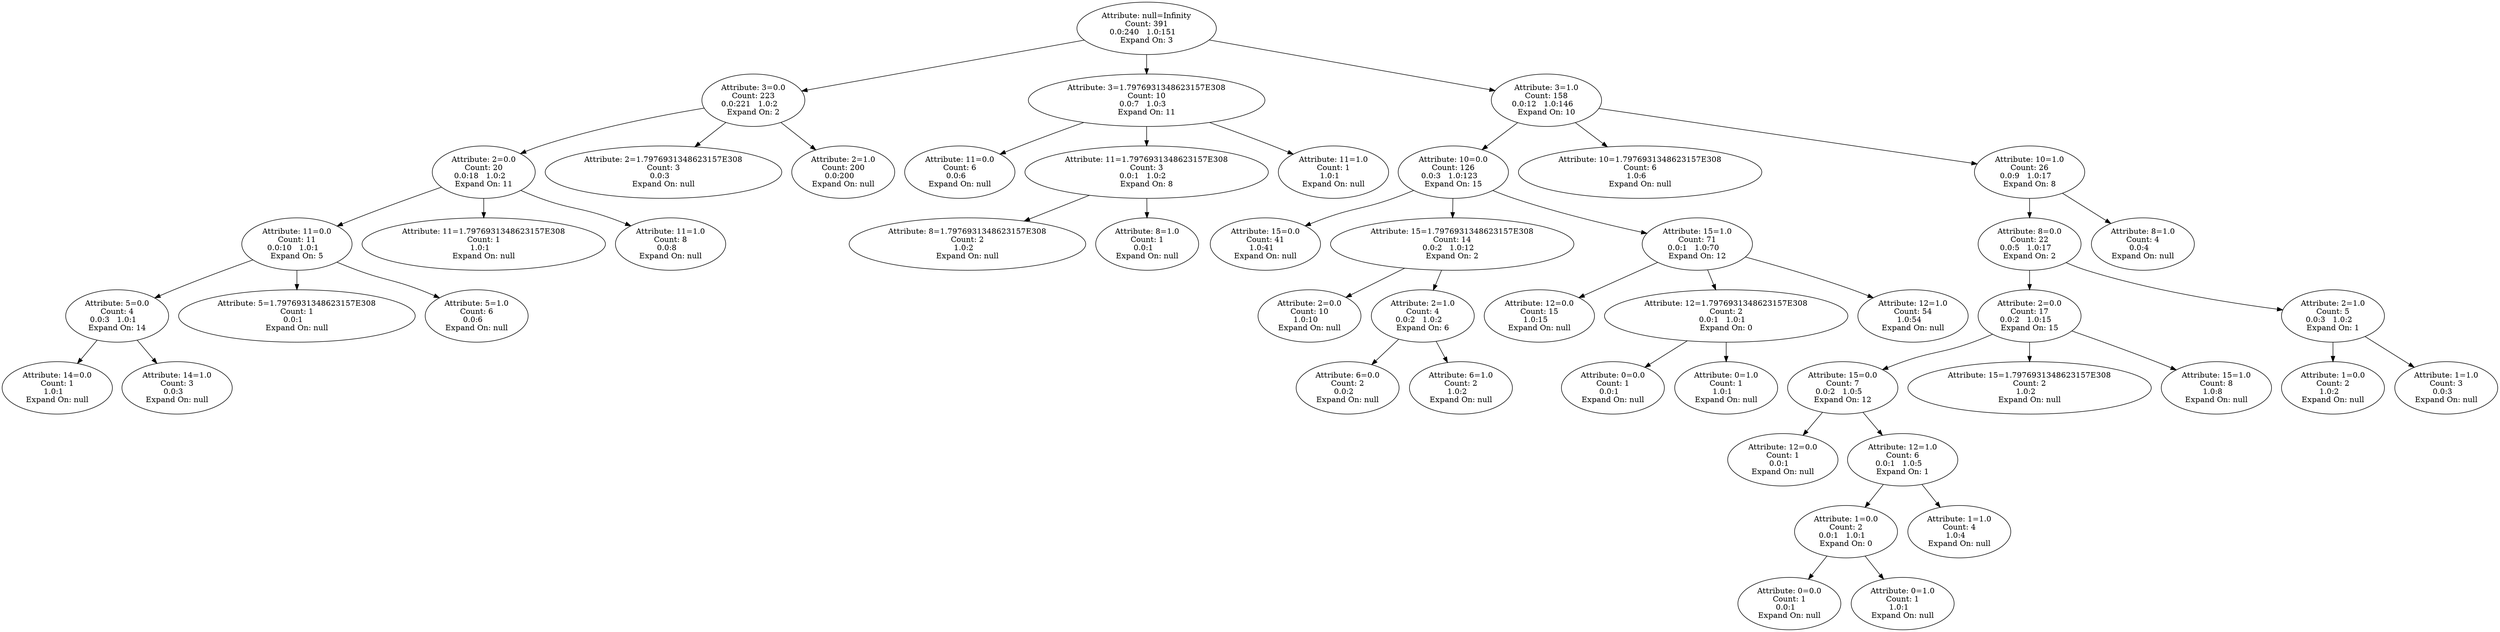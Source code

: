 digraph voting {
decisionDecisionNode5e785d65[label="Attribute: null=Infinity
Count: 391
0.0:240   1.0:151   
Expand On: 3"];decisionDecisionNode5e785d65 -> decisionDecisionNode303bc257;
decisionDecisionNode303bc257[label="Attribute: 3=0.0
Count: 223
0.0:221   1.0:2   
Expand On: 2"];decisionDecisionNode303bc257 -> decisionDecisionNode2353f67e;
decisionDecisionNode2353f67e[label="Attribute: 2=0.0
Count: 20
0.0:18   1.0:2   
Expand On: 11"];decisionDecisionNode2353f67e -> decisionDecisionNode5d5bdc50;
decisionDecisionNode5d5bdc50[label="Attribute: 11=0.0
Count: 11
0.0:10   1.0:1   
Expand On: 5"];decisionDecisionNode5d5bdc50 -> decisionDecisionNode39dd3812;
decisionDecisionNode39dd3812[label="Attribute: 5=0.0
Count: 4
0.0:3   1.0:1   
Expand On: 14"];decisionDecisionNode39dd3812 -> decisionDecisionNode6a8c436b;
decisionDecisionNode6a8c436b[label="Attribute: 14=0.0
Count: 1
1.0:1   
Expand On: null"];decisionDecisionNode39dd3812 -> decisionDecisionNode1e9e5c73;
decisionDecisionNode1e9e5c73[label="Attribute: 14=1.0
Count: 3
0.0:3   
Expand On: null"];decisionDecisionNode5d5bdc50 -> decisionDecisionNode2ec791b9;
decisionDecisionNode2ec791b9[label="Attribute: 5=1.7976931348623157E308
Count: 1
0.0:1   
Expand On: null"];decisionDecisionNode5d5bdc50 -> decisionDecisionNode303020ad;
decisionDecisionNode303020ad[label="Attribute: 5=1.0
Count: 6
0.0:6   
Expand On: null"];decisionDecisionNode2353f67e -> decisionDecisionNode27b15692;
decisionDecisionNode27b15692[label="Attribute: 11=1.7976931348623157E308
Count: 1
1.0:1   
Expand On: null"];decisionDecisionNode2353f67e -> decisionDecisionNode6baa9f99;
decisionDecisionNode6baa9f99[label="Attribute: 11=1.0
Count: 8
0.0:8   
Expand On: null"];decisionDecisionNode303bc257 -> decisionDecisionNodeed42d08;
decisionDecisionNodeed42d08[label="Attribute: 2=1.7976931348623157E308
Count: 3
0.0:3   
Expand On: null"];decisionDecisionNode303bc257 -> decisionDecisionNodebd86fd3;
decisionDecisionNodebd86fd3[label="Attribute: 2=1.0
Count: 200
0.0:200   
Expand On: null"];decisionDecisionNode5e785d65 -> decisionDecisionNode2e958bb8;
decisionDecisionNode2e958bb8[label="Attribute: 3=1.7976931348623157E308
Count: 10
0.0:7   1.0:3   
Expand On: 11"];decisionDecisionNode2e958bb8 -> decisionDecisionNode5c07f4ec;
decisionDecisionNode5c07f4ec[label="Attribute: 11=0.0
Count: 6
0.0:6   
Expand On: null"];decisionDecisionNode2e958bb8 -> decisionDecisionNodee60e128;
decisionDecisionNodee60e128[label="Attribute: 11=1.7976931348623157E308
Count: 3
0.0:1   1.0:2   
Expand On: 8"];decisionDecisionNodee60e128 -> decisionDecisionNode7a5e1077;
decisionDecisionNode7a5e1077[label="Attribute: 8=1.7976931348623157E308
Count: 2
1.0:2   
Expand On: null"];decisionDecisionNodee60e128 -> decisionDecisionNode358b3364;
decisionDecisionNode358b3364[label="Attribute: 8=1.0
Count: 1
0.0:1   
Expand On: null"];decisionDecisionNode2e958bb8 -> decisionDecisionNode45db05b2;
decisionDecisionNode45db05b2[label="Attribute: 11=1.0
Count: 1
1.0:1   
Expand On: null"];decisionDecisionNode5e785d65 -> decisionDecisionNode2e530cf2;
decisionDecisionNode2e530cf2[label="Attribute: 3=1.0
Count: 158
0.0:12   1.0:146   
Expand On: 10"];decisionDecisionNode2e530cf2 -> decisionDecisionNode4e76fba0;
decisionDecisionNode4e76fba0[label="Attribute: 10=0.0
Count: 126
0.0:3   1.0:123   
Expand On: 15"];decisionDecisionNode4e76fba0 -> decisionDecisionNode6581ed9e;
decisionDecisionNode6581ed9e[label="Attribute: 15=0.0
Count: 41
1.0:41   
Expand On: null"];decisionDecisionNode4e76fba0 -> decisionDecisionNode35175422;
decisionDecisionNode35175422[label="Attribute: 15=1.7976931348623157E308
Count: 14
0.0:2   1.0:12   
Expand On: 2"];decisionDecisionNode35175422 -> decisionDecisionNodee949f69;
decisionDecisionNodee949f69[label="Attribute: 2=0.0
Count: 10
1.0:10   
Expand On: null"];decisionDecisionNode35175422 -> decisionDecisionNode3f6dadf9;
decisionDecisionNode3f6dadf9[label="Attribute: 2=1.0
Count: 4
0.0:2   1.0:2   
Expand On: 6"];decisionDecisionNode3f6dadf9 -> decisionDecisionNode39b8d6f7;
decisionDecisionNode39b8d6f7[label="Attribute: 6=0.0
Count: 2
0.0:2   
Expand On: null"];decisionDecisionNode3f6dadf9 -> decisionDecisionNode16290fbc;
decisionDecisionNode16290fbc[label="Attribute: 6=1.0
Count: 2
1.0:2   
Expand On: null"];decisionDecisionNode4e76fba0 -> decisionDecisionNode61c80b01;
decisionDecisionNode61c80b01[label="Attribute: 15=1.0
Count: 71
0.0:1   1.0:70   
Expand On: 12"];decisionDecisionNode61c80b01 -> decisionDecisionNode144aa0ce;
decisionDecisionNode144aa0ce[label="Attribute: 12=0.0
Count: 15
1.0:15   
Expand On: null"];decisionDecisionNode61c80b01 -> decisionDecisionNode2f833eca;
decisionDecisionNode2f833eca[label="Attribute: 12=1.7976931348623157E308
Count: 2
0.0:1   1.0:1   
Expand On: 0"];decisionDecisionNode2f833eca -> decisionDecisionNode518f5824;
decisionDecisionNode518f5824[label="Attribute: 0=0.0
Count: 1
0.0:1   
Expand On: null"];decisionDecisionNode2f833eca -> decisionDecisionNode19e3cd51;
decisionDecisionNode19e3cd51[label="Attribute: 0=1.0
Count: 1
1.0:1   
Expand On: null"];decisionDecisionNode61c80b01 -> decisionDecisionNode3abc8e1e;
decisionDecisionNode3abc8e1e[label="Attribute: 12=1.0
Count: 54
1.0:54   
Expand On: null"];decisionDecisionNode2e530cf2 -> decisionDecisionNode311671b2;
decisionDecisionNode311671b2[label="Attribute: 10=1.7976931348623157E308
Count: 6
1.0:6   
Expand On: null"];decisionDecisionNode2e530cf2 -> decisionDecisionNode3882764b;
decisionDecisionNode3882764b[label="Attribute: 10=1.0
Count: 26
0.0:9   1.0:17   
Expand On: 8"];decisionDecisionNode3882764b -> decisionDecisionNode7d2452e8;
decisionDecisionNode7d2452e8[label="Attribute: 8=0.0
Count: 22
0.0:5   1.0:17   
Expand On: 2"];decisionDecisionNode7d2452e8 -> decisionDecisionNode5bbf3d87;
decisionDecisionNode5bbf3d87[label="Attribute: 2=0.0
Count: 17
0.0:2   1.0:15   
Expand On: 15"];decisionDecisionNode5bbf3d87 -> decisionDecisionNode6860991f;
decisionDecisionNode6860991f[label="Attribute: 15=0.0
Count: 7
0.0:2   1.0:5   
Expand On: 12"];decisionDecisionNode6860991f -> decisionDecisionNode1de4f7c2;
decisionDecisionNode1de4f7c2[label="Attribute: 12=0.0
Count: 1
0.0:1   
Expand On: null"];decisionDecisionNode6860991f -> decisionDecisionNode2345f0e3;
decisionDecisionNode2345f0e3[label="Attribute: 12=1.0
Count: 6
0.0:1   1.0:5   
Expand On: 1"];decisionDecisionNode2345f0e3 -> decisionDecisionNode44c9d92c;
decisionDecisionNode44c9d92c[label="Attribute: 1=0.0
Count: 2
0.0:1   1.0:1   
Expand On: 0"];decisionDecisionNode44c9d92c -> decisionDecisionNode1fd0fafc;
decisionDecisionNode1fd0fafc[label="Attribute: 0=0.0
Count: 1
0.0:1   
Expand On: null"];decisionDecisionNode44c9d92c -> decisionDecisionNode510dc6b5;
decisionDecisionNode510dc6b5[label="Attribute: 0=1.0
Count: 1
1.0:1   
Expand On: null"];decisionDecisionNode2345f0e3 -> decisionDecisionNode5f70bea5;
decisionDecisionNode5f70bea5[label="Attribute: 1=1.0
Count: 4
1.0:4   
Expand On: null"];decisionDecisionNode5bbf3d87 -> decisionDecisionNode62f47396;
decisionDecisionNode62f47396[label="Attribute: 15=1.7976931348623157E308
Count: 2
1.0:2   
Expand On: null"];decisionDecisionNode5bbf3d87 -> decisionDecisionNode1ed0af9b;
decisionDecisionNode1ed0af9b[label="Attribute: 15=1.0
Count: 8
1.0:8   
Expand On: null"];decisionDecisionNode7d2452e8 -> decisionDecisionNode16b8f8eb;
decisionDecisionNode16b8f8eb[label="Attribute: 2=1.0
Count: 5
0.0:3   1.0:2   
Expand On: 1"];decisionDecisionNode16b8f8eb -> decisionDecisionNode49de17f4;
decisionDecisionNode49de17f4[label="Attribute: 1=0.0
Count: 2
1.0:2   
Expand On: null"];decisionDecisionNode16b8f8eb -> decisionDecisionNode13f6ba0f;
decisionDecisionNode13f6ba0f[label="Attribute: 1=1.0
Count: 3
0.0:3   
Expand On: null"];decisionDecisionNode3882764b -> decisionDecisionNode2b313906;
decisionDecisionNode2b313906[label="Attribute: 8=1.0
Count: 4
0.0:4   
Expand On: null"];
}
